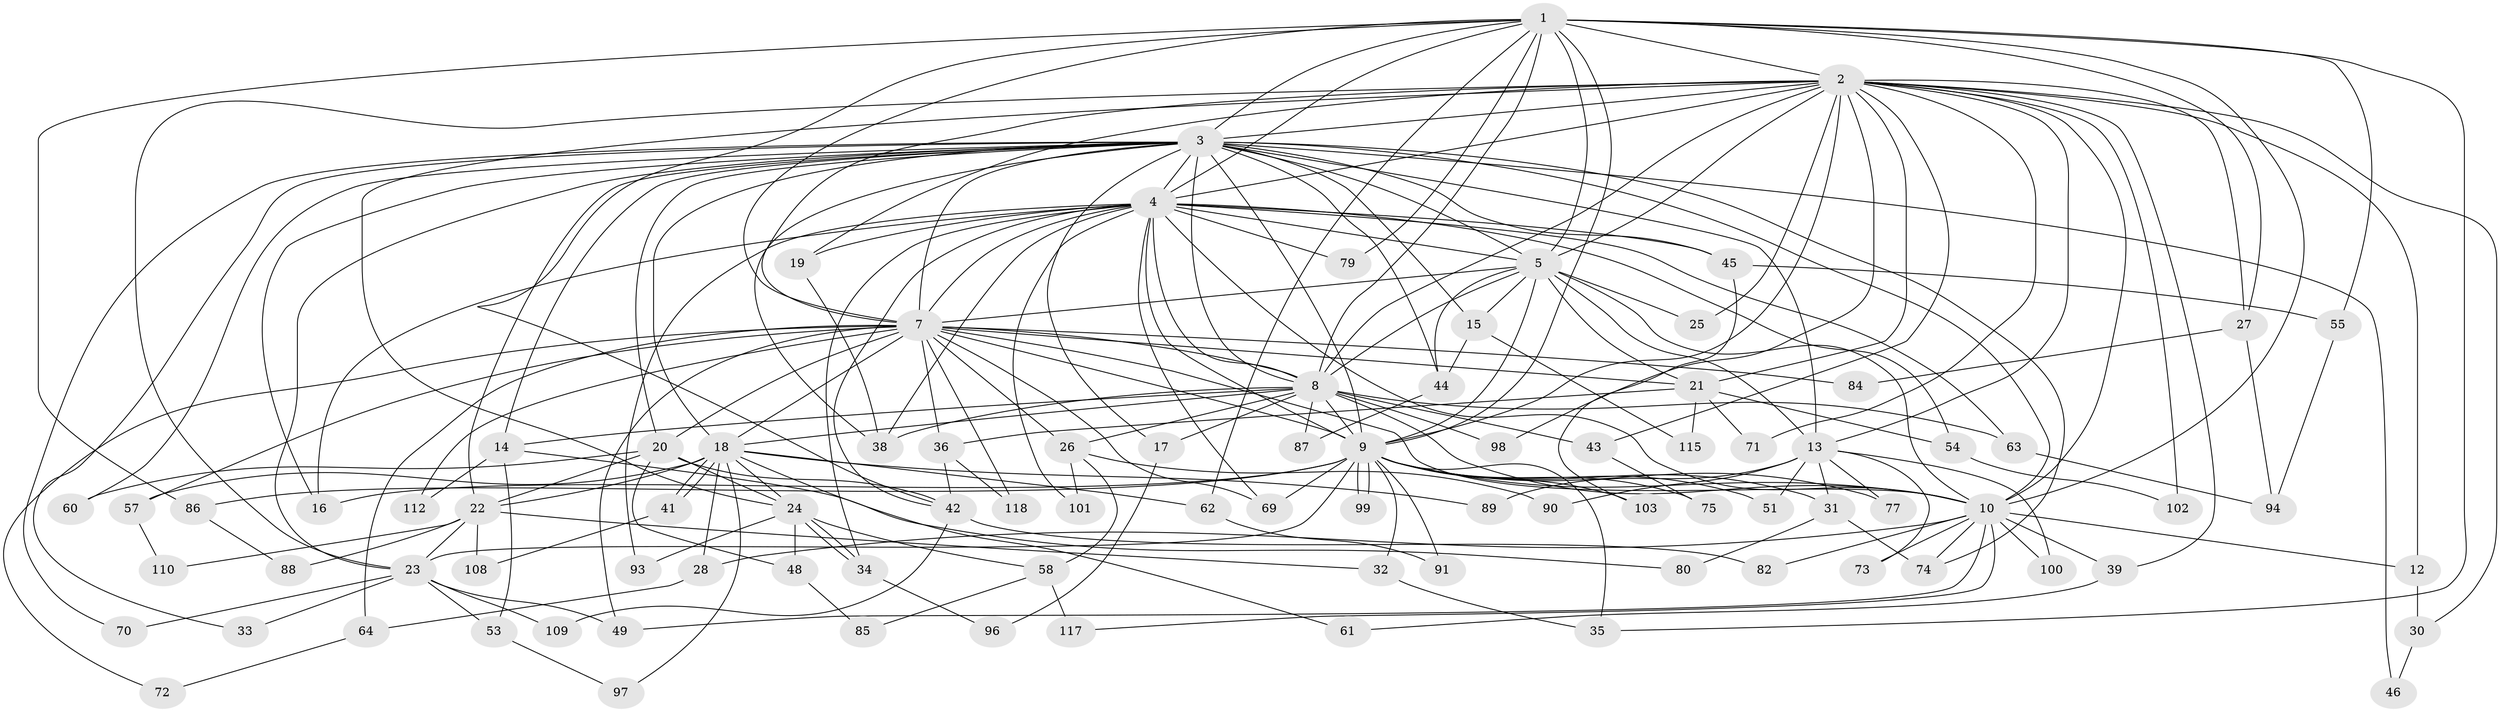 // Generated by graph-tools (version 1.1) at 2025/51/02/27/25 19:51:50]
// undirected, 90 vertices, 217 edges
graph export_dot {
graph [start="1"]
  node [color=gray90,style=filled];
  1;
  2 [super="+11"];
  3 [super="+6"];
  4 [super="+52"];
  5;
  7 [super="+95"];
  8 [super="+76"];
  9 [super="+47"];
  10 [super="+114"];
  12;
  13 [super="+66"];
  14;
  15;
  16 [super="+113"];
  17;
  18 [super="+68"];
  19;
  20 [super="+40"];
  21 [super="+65"];
  22 [super="+37"];
  23 [super="+59"];
  24 [super="+29"];
  25;
  26 [super="+67"];
  27 [super="+107"];
  28 [super="+78"];
  30;
  31;
  32 [super="+104"];
  33;
  34 [super="+92"];
  35;
  36 [super="+116"];
  38 [super="+50"];
  39;
  41;
  42 [super="+56"];
  43;
  44 [super="+81"];
  45;
  46;
  48;
  49 [super="+111"];
  51;
  53;
  54;
  55 [super="+105"];
  57;
  58;
  60;
  61;
  62;
  63;
  64;
  69 [super="+106"];
  70;
  71;
  72;
  73;
  74 [super="+83"];
  75;
  77;
  79;
  80;
  82;
  84;
  85;
  86;
  87;
  88;
  89;
  90;
  91;
  93;
  94;
  96;
  97;
  98;
  99;
  100;
  101;
  102;
  103;
  108;
  109;
  110;
  112;
  115;
  117;
  118;
  1 -- 2;
  1 -- 3 [weight=2];
  1 -- 4;
  1 -- 5;
  1 -- 7;
  1 -- 8;
  1 -- 9;
  1 -- 10;
  1 -- 27;
  1 -- 35;
  1 -- 42;
  1 -- 55;
  1 -- 62;
  1 -- 79;
  1 -- 86;
  2 -- 3 [weight=2];
  2 -- 4;
  2 -- 5;
  2 -- 7 [weight=2];
  2 -- 8;
  2 -- 9;
  2 -- 10 [weight=2];
  2 -- 12;
  2 -- 13;
  2 -- 19;
  2 -- 21;
  2 -- 23;
  2 -- 25;
  2 -- 27;
  2 -- 30;
  2 -- 39;
  2 -- 43;
  2 -- 71;
  2 -- 102;
  2 -- 24;
  2 -- 98;
  3 -- 4 [weight=2];
  3 -- 5 [weight=2];
  3 -- 7 [weight=2];
  3 -- 8 [weight=2];
  3 -- 9 [weight=2];
  3 -- 10 [weight=2];
  3 -- 13;
  3 -- 15;
  3 -- 17;
  3 -- 20;
  3 -- 38;
  3 -- 44;
  3 -- 45;
  3 -- 46;
  3 -- 60;
  3 -- 70;
  3 -- 33;
  3 -- 14;
  3 -- 22;
  3 -- 23;
  3 -- 18;
  3 -- 74;
  3 -- 16;
  4 -- 5;
  4 -- 7;
  4 -- 8;
  4 -- 9;
  4 -- 10 [weight=2];
  4 -- 16;
  4 -- 19;
  4 -- 42;
  4 -- 45;
  4 -- 54;
  4 -- 63;
  4 -- 69;
  4 -- 79;
  4 -- 93;
  4 -- 101;
  4 -- 38;
  4 -- 34;
  5 -- 7;
  5 -- 8;
  5 -- 9;
  5 -- 10;
  5 -- 15;
  5 -- 21;
  5 -- 25;
  5 -- 44;
  5 -- 13;
  7 -- 8;
  7 -- 9;
  7 -- 10;
  7 -- 18;
  7 -- 20;
  7 -- 26;
  7 -- 36;
  7 -- 49;
  7 -- 57;
  7 -- 64;
  7 -- 72;
  7 -- 84;
  7 -- 112;
  7 -- 118;
  7 -- 21;
  7 -- 69;
  8 -- 9;
  8 -- 10;
  8 -- 14;
  8 -- 17;
  8 -- 18;
  8 -- 26 [weight=2];
  8 -- 43;
  8 -- 63;
  8 -- 87;
  8 -- 98;
  8 -- 38;
  9 -- 10;
  9 -- 16;
  9 -- 31;
  9 -- 32;
  9 -- 35;
  9 -- 75;
  9 -- 77;
  9 -- 91;
  9 -- 99;
  9 -- 99;
  9 -- 103;
  9 -- 51;
  9 -- 69;
  9 -- 86;
  9 -- 23;
  10 -- 12;
  10 -- 28 [weight=2];
  10 -- 39;
  10 -- 73;
  10 -- 74;
  10 -- 82;
  10 -- 100;
  10 -- 117;
  10 -- 49;
  12 -- 30;
  13 -- 31;
  13 -- 51;
  13 -- 73;
  13 -- 90;
  13 -- 100;
  13 -- 89;
  13 -- 77;
  14 -- 53;
  14 -- 80;
  14 -- 112;
  15 -- 115;
  15 -- 44;
  17 -- 96;
  18 -- 28;
  18 -- 41;
  18 -- 41;
  18 -- 57;
  18 -- 61;
  18 -- 62;
  18 -- 89;
  18 -- 24;
  18 -- 97;
  18 -- 22;
  19 -- 38;
  20 -- 22 [weight=2];
  20 -- 24;
  20 -- 48;
  20 -- 60;
  20 -- 42;
  21 -- 36;
  21 -- 54;
  21 -- 71;
  21 -- 115;
  22 -- 32;
  22 -- 108;
  22 -- 110;
  22 -- 23;
  22 -- 88;
  23 -- 33;
  23 -- 49;
  23 -- 53;
  23 -- 70;
  23 -- 109;
  24 -- 34;
  24 -- 34;
  24 -- 93;
  24 -- 48;
  24 -- 58;
  26 -- 58;
  26 -- 101;
  26 -- 90;
  27 -- 84;
  27 -- 94 [weight=2];
  28 -- 64;
  30 -- 46;
  31 -- 74;
  31 -- 80;
  32 -- 35;
  34 -- 96;
  36 -- 42;
  36 -- 118;
  39 -- 61;
  41 -- 108;
  42 -- 82;
  42 -- 109;
  43 -- 75;
  44 -- 87;
  45 -- 55;
  45 -- 103;
  48 -- 85;
  53 -- 97;
  54 -- 102;
  55 -- 94;
  57 -- 110;
  58 -- 85;
  58 -- 117;
  62 -- 91;
  63 -- 94;
  64 -- 72;
  86 -- 88;
}
